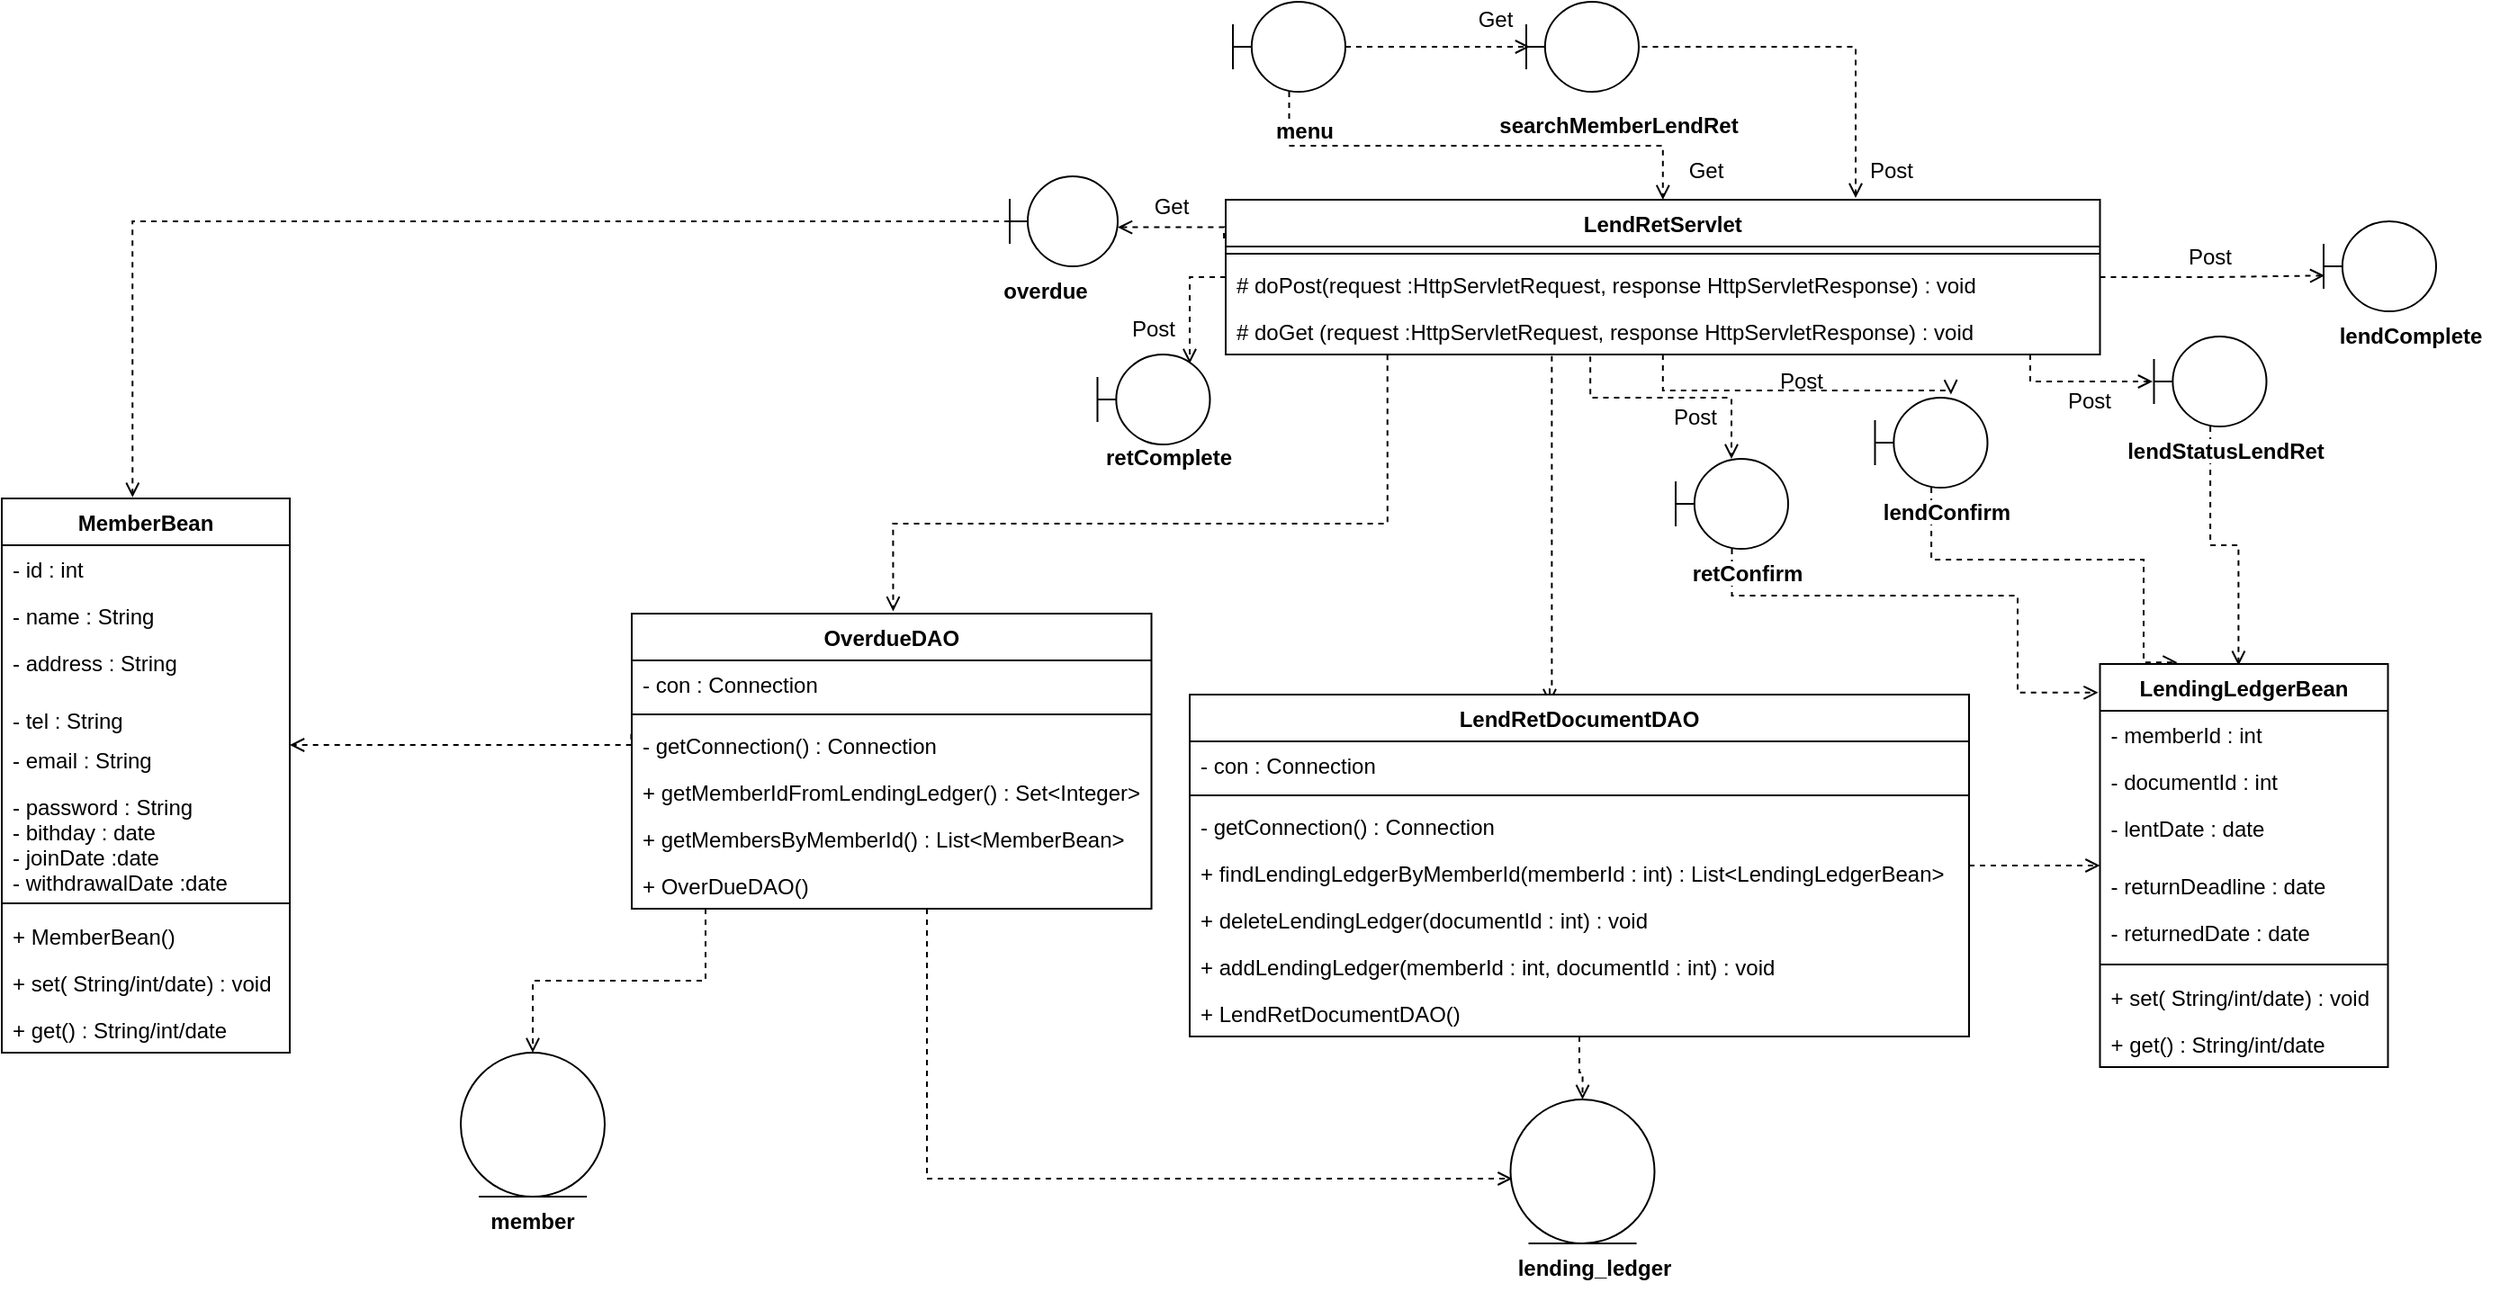 <mxfile version="14.7.8" type="device"><diagram id="jljUr47RX7gQvEUrJaqU" name="貸出返却延滞"><mxGraphModel dx="1098" dy="716" grid="1" gridSize="10" guides="1" tooltips="1" connect="1" arrows="1" fold="1" page="1" pageScale="1" pageWidth="827" pageHeight="1169" math="0" shadow="0"><root><mxCell id="0"/><mxCell id="1" parent="0"/><mxCell id="2E9_YAQOwB9Cgq9XMtcW-1" style="edgeStyle=orthogonalEdgeStyle;rounded=0;orthogonalLoop=1;jettySize=auto;html=1;dashed=1;endArrow=open;endFill=0;exitX=0.373;exitY=1.033;exitDx=0;exitDy=0;exitPerimeter=0;" edge="1" parent="1" source="2E9_YAQOwB9Cgq9XMtcW-12"><mxGeometry relative="1" as="geometry"><Array as="points"><mxPoint x="1141" y="632"/></Array><mxPoint x="1140" y="420" as="sourcePoint"/><mxPoint x="1140" y="640" as="targetPoint"/></mxGeometry></mxCell><mxCell id="2E9_YAQOwB9Cgq9XMtcW-2" style="edgeStyle=orthogonalEdgeStyle;rounded=0;orthogonalLoop=1;jettySize=auto;html=1;dashed=1;endArrow=open;endFill=0;" edge="1" parent="1" source="2E9_YAQOwB9Cgq9XMtcW-12"><mxGeometry relative="1" as="geometry"><mxPoint x="1475" y="461" as="targetPoint"/><Array as="points"><mxPoint x="1407" y="461"/><mxPoint x="1475" y="461"/></Array></mxGeometry></mxCell><mxCell id="2E9_YAQOwB9Cgq9XMtcW-3" style="edgeStyle=orthogonalEdgeStyle;rounded=0;orthogonalLoop=1;jettySize=auto;html=1;entryX=0.675;entryY=-0.036;entryDx=0;entryDy=0;entryPerimeter=0;dashed=1;endArrow=open;endFill=0;" edge="1" parent="1" source="2E9_YAQOwB9Cgq9XMtcW-9" target="2E9_YAQOwB9Cgq9XMtcW-38"><mxGeometry relative="1" as="geometry"/></mxCell><mxCell id="2E9_YAQOwB9Cgq9XMtcW-4" style="edgeStyle=orthogonalEdgeStyle;rounded=0;orthogonalLoop=1;jettySize=auto;html=1;dashed=1;endArrow=open;endFill=0;entryX=0.816;entryY=0.1;entryDx=0;entryDy=0;entryPerimeter=0;" edge="1" parent="1" source="2E9_YAQOwB9Cgq9XMtcW-9" target="2E9_YAQOwB9Cgq9XMtcW-54"><mxGeometry relative="1" as="geometry"><mxPoint x="940" y="450" as="targetPoint"/></mxGeometry></mxCell><mxCell id="2E9_YAQOwB9Cgq9XMtcW-5" style="edgeStyle=orthogonalEdgeStyle;rounded=0;orthogonalLoop=1;jettySize=auto;html=1;exitX=1;exitY=0.5;exitDx=0;exitDy=0;dashed=1;endArrow=open;endFill=0;entryX=0.009;entryY=0.603;entryDx=0;entryDy=0;entryPerimeter=0;" edge="1" parent="1" source="2E9_YAQOwB9Cgq9XMtcW-9" target="2E9_YAQOwB9Cgq9XMtcW-43"><mxGeometry relative="1" as="geometry"><mxPoint x="1519" y="391" as="targetPoint"/></mxGeometry></mxCell><mxCell id="2E9_YAQOwB9Cgq9XMtcW-6" style="edgeStyle=orthogonalEdgeStyle;rounded=0;orthogonalLoop=1;jettySize=auto;html=1;dashed=1;endArrow=open;endFill=0;exitX=0.417;exitY=1.044;exitDx=0;exitDy=0;exitPerimeter=0;" edge="1" parent="1" source="2E9_YAQOwB9Cgq9XMtcW-12" target="2E9_YAQOwB9Cgq9XMtcW-41"><mxGeometry relative="1" as="geometry"><Array as="points"><mxPoint x="1163" y="470"/><mxPoint x="1241" y="470"/></Array></mxGeometry></mxCell><mxCell id="2E9_YAQOwB9Cgq9XMtcW-7" style="edgeStyle=orthogonalEdgeStyle;rounded=0;orthogonalLoop=1;jettySize=auto;html=1;dashed=1;endArrow=open;endFill=0;exitX=-0.002;exitY=0.25;exitDx=0;exitDy=0;exitPerimeter=0;entryX=1;entryY=0.566;entryDx=0;entryDy=0;entryPerimeter=0;" edge="1" parent="1" source="2E9_YAQOwB9Cgq9XMtcW-9" target="2E9_YAQOwB9Cgq9XMtcW-57"><mxGeometry relative="1" as="geometry"><mxPoint x="890" y="375" as="targetPoint"/><Array as="points"><mxPoint x="900" y="375"/></Array></mxGeometry></mxCell><mxCell id="2E9_YAQOwB9Cgq9XMtcW-8" style="edgeStyle=orthogonalEdgeStyle;rounded=0;orthogonalLoop=1;jettySize=auto;html=1;entryX=0.503;entryY=-0.008;entryDx=0;entryDy=0;entryPerimeter=0;dashed=1;endArrow=open;endFill=0;exitX=0.185;exitY=1.005;exitDx=0;exitDy=0;exitPerimeter=0;" edge="1" parent="1" source="2E9_YAQOwB9Cgq9XMtcW-12" target="2E9_YAQOwB9Cgq9XMtcW-62"><mxGeometry relative="1" as="geometry"><Array as="points"><mxPoint x="1050" y="540"/><mxPoint x="775" y="540"/></Array></mxGeometry></mxCell><mxCell id="2E9_YAQOwB9Cgq9XMtcW-9" value="LendRetServlet" style="swimlane;fontStyle=1;align=center;verticalAlign=top;childLayout=stackLayout;horizontal=1;startSize=26;horizontalStack=0;resizeParent=1;resizeParentMax=0;resizeLast=0;collapsible=1;marginBottom=0;labelBackgroundColor=#ffffff;" vertex="1" parent="1"><mxGeometry x="960" y="360" width="485.75" height="86" as="geometry"/></mxCell><mxCell id="2E9_YAQOwB9Cgq9XMtcW-10" value="" style="line;strokeWidth=1;fillColor=none;align=left;verticalAlign=middle;spacingTop=-1;spacingLeft=3;spacingRight=3;rotatable=0;labelPosition=right;points=[];portConstraint=eastwest;" vertex="1" parent="2E9_YAQOwB9Cgq9XMtcW-9"><mxGeometry y="26" width="485.75" height="8" as="geometry"/></mxCell><mxCell id="2E9_YAQOwB9Cgq9XMtcW-11" value="# doPost(request :HttpServletRequest, response HttpServletResponse) : void" style="text;strokeColor=none;fillColor=none;align=left;verticalAlign=top;spacingLeft=4;spacingRight=4;overflow=hidden;rotatable=0;points=[[0,0.5],[1,0.5]];portConstraint=eastwest;" vertex="1" parent="2E9_YAQOwB9Cgq9XMtcW-9"><mxGeometry y="34" width="485.75" height="26" as="geometry"/></mxCell><mxCell id="2E9_YAQOwB9Cgq9XMtcW-12" value="# doGet (request :HttpServletRequest, response HttpServletResponse) : void" style="text;strokeColor=none;fillColor=none;align=left;verticalAlign=top;spacingLeft=4;spacingRight=4;overflow=hidden;rotatable=0;points=[[0,0.5],[1,0.5]];portConstraint=eastwest;" vertex="1" parent="2E9_YAQOwB9Cgq9XMtcW-9"><mxGeometry y="60" width="485.75" height="26" as="geometry"/></mxCell><mxCell id="2E9_YAQOwB9Cgq9XMtcW-13" style="edgeStyle=orthogonalEdgeStyle;rounded=0;orthogonalLoop=1;jettySize=auto;html=1;dashed=1;endArrow=open;endFill=0;exitX=1.028;exitY=0.5;exitDx=0;exitDy=0;exitPerimeter=0;" edge="1" parent="1" source="2E9_YAQOwB9Cgq9XMtcW-14"><mxGeometry relative="1" as="geometry"><mxPoint x="1310" y="359" as="targetPoint"/><Array as="points"><mxPoint x="1310" y="275"/></Array></mxGeometry></mxCell><mxCell id="2E9_YAQOwB9Cgq9XMtcW-14" value="" style="shape=umlBoundary;whiteSpace=wrap;html=1;labelBackgroundColor=#ffffff;" vertex="1" parent="1"><mxGeometry x="1127" y="250" width="62.5" height="50" as="geometry"/></mxCell><mxCell id="2E9_YAQOwB9Cgq9XMtcW-15" style="edgeStyle=orthogonalEdgeStyle;rounded=0;orthogonalLoop=1;jettySize=auto;html=1;entryX=0;entryY=0.077;entryDx=0;entryDy=0;entryPerimeter=0;dashed=1;endArrow=open;endFill=0;" edge="1" parent="1" source="2E9_YAQOwB9Cgq9XMtcW-17" target="2E9_YAQOwB9Cgq9XMtcW-49"><mxGeometry relative="1" as="geometry"/></mxCell><mxCell id="2E9_YAQOwB9Cgq9XMtcW-16" style="edgeStyle=orthogonalEdgeStyle;rounded=0;orthogonalLoop=1;jettySize=auto;html=1;dashed=1;endArrow=open;endFill=0;" edge="1" parent="1" source="2E9_YAQOwB9Cgq9XMtcW-17" target="2E9_YAQOwB9Cgq9XMtcW-25"><mxGeometry relative="1" as="geometry"/></mxCell><mxCell id="2E9_YAQOwB9Cgq9XMtcW-17" value="LendRetDocumentDAO" style="swimlane;fontStyle=1;align=center;verticalAlign=top;childLayout=stackLayout;horizontal=1;startSize=26;horizontalStack=0;resizeParent=1;resizeParentMax=0;resizeLast=0;collapsible=1;marginBottom=0;labelBackgroundColor=#ffffff;" vertex="1" parent="1"><mxGeometry x="940" y="635" width="433" height="190" as="geometry"/></mxCell><mxCell id="2E9_YAQOwB9Cgq9XMtcW-18" value="- con : Connection " style="text;strokeColor=none;fillColor=none;align=left;verticalAlign=top;spacingLeft=4;spacingRight=4;overflow=hidden;rotatable=0;points=[[0,0.5],[1,0.5]];portConstraint=eastwest;" vertex="1" parent="2E9_YAQOwB9Cgq9XMtcW-17"><mxGeometry y="26" width="433" height="26" as="geometry"/></mxCell><mxCell id="2E9_YAQOwB9Cgq9XMtcW-19" value="" style="line;strokeWidth=1;fillColor=none;align=left;verticalAlign=middle;spacingTop=-1;spacingLeft=3;spacingRight=3;rotatable=0;labelPosition=right;points=[];portConstraint=eastwest;" vertex="1" parent="2E9_YAQOwB9Cgq9XMtcW-17"><mxGeometry y="52" width="433" height="8" as="geometry"/></mxCell><mxCell id="2E9_YAQOwB9Cgq9XMtcW-20" value="- getConnection() : Connection" style="text;strokeColor=none;fillColor=none;align=left;verticalAlign=top;spacingLeft=4;spacingRight=4;overflow=hidden;rotatable=0;points=[[0,0.5],[1,0.5]];portConstraint=eastwest;" vertex="1" parent="2E9_YAQOwB9Cgq9XMtcW-17"><mxGeometry y="60" width="433" height="26" as="geometry"/></mxCell><mxCell id="2E9_YAQOwB9Cgq9XMtcW-21" value="+ findLendingLedgerByMemberId(memberId : int) : List&lt;LendingLedgerBean&gt;" style="text;strokeColor=none;fillColor=none;align=left;verticalAlign=top;spacingLeft=4;spacingRight=4;overflow=hidden;rotatable=0;points=[[0,0.5],[1,0.5]];portConstraint=eastwest;" vertex="1" parent="2E9_YAQOwB9Cgq9XMtcW-17"><mxGeometry y="86" width="433" height="26" as="geometry"/></mxCell><mxCell id="2E9_YAQOwB9Cgq9XMtcW-22" value="+ deleteLendingLedger(documentId : int) : void" style="text;strokeColor=none;fillColor=none;align=left;verticalAlign=top;spacingLeft=4;spacingRight=4;overflow=hidden;rotatable=0;points=[[0,0.5],[1,0.5]];portConstraint=eastwest;" vertex="1" parent="2E9_YAQOwB9Cgq9XMtcW-17"><mxGeometry y="112" width="433" height="26" as="geometry"/></mxCell><mxCell id="2E9_YAQOwB9Cgq9XMtcW-23" value="+ addLendingLedger(memberId : int, documentId : int) : void" style="text;strokeColor=none;fillColor=none;align=left;verticalAlign=top;spacingLeft=4;spacingRight=4;overflow=hidden;rotatable=0;points=[[0,0.5],[1,0.5]];portConstraint=eastwest;" vertex="1" parent="2E9_YAQOwB9Cgq9XMtcW-17"><mxGeometry y="138" width="433" height="26" as="geometry"/></mxCell><mxCell id="2E9_YAQOwB9Cgq9XMtcW-24" value="+ LendRetDocumentDAO()" style="text;strokeColor=none;fillColor=none;align=left;verticalAlign=top;spacingLeft=4;spacingRight=4;overflow=hidden;rotatable=0;points=[[0,0.5],[1,0.5]];portConstraint=eastwest;" vertex="1" parent="2E9_YAQOwB9Cgq9XMtcW-17"><mxGeometry y="164" width="433" height="26" as="geometry"/></mxCell><mxCell id="2E9_YAQOwB9Cgq9XMtcW-25" value="" style="ellipse;shape=umlEntity;whiteSpace=wrap;html=1;labelBackgroundColor=#ffffff;" vertex="1" parent="1"><mxGeometry x="1118.25" y="860" width="80" height="80" as="geometry"/></mxCell><mxCell id="2E9_YAQOwB9Cgq9XMtcW-26" value="searchMemberLendRet" style="text;align=center;fontStyle=1;verticalAlign=middle;spacingLeft=3;spacingRight=3;strokeColor=none;rotatable=0;points=[[0,0.5],[1,0.5]];portConstraint=eastwest;labelBackgroundColor=#ffffff;" vertex="1" parent="1"><mxGeometry x="1110" y="305" width="137" height="26" as="geometry"/></mxCell><mxCell id="2E9_YAQOwB9Cgq9XMtcW-27" style="edgeStyle=orthogonalEdgeStyle;rounded=0;orthogonalLoop=1;jettySize=auto;html=1;entryX=0.481;entryY=0.004;entryDx=0;entryDy=0;entryPerimeter=0;dashed=1;endArrow=open;endFill=0;" edge="1" parent="1" source="2E9_YAQOwB9Cgq9XMtcW-28" target="2E9_YAQOwB9Cgq9XMtcW-45"><mxGeometry relative="1" as="geometry"/></mxCell><mxCell id="2E9_YAQOwB9Cgq9XMtcW-28" value="" style="shape=umlBoundary;whiteSpace=wrap;html=1;labelBackgroundColor=#ffffff;" vertex="1" parent="1"><mxGeometry x="1475.75" y="436" width="62.5" height="50" as="geometry"/></mxCell><mxCell id="2E9_YAQOwB9Cgq9XMtcW-29" value="lendStatusLendRet" style="text;align=center;fontStyle=1;verticalAlign=middle;spacingLeft=3;spacingRight=3;strokeColor=none;rotatable=0;points=[[0,0.5],[1,0.5]];portConstraint=eastwest;labelBackgroundColor=#ffffff;" vertex="1" parent="1"><mxGeometry x="1475.75" y="486" width="80" height="26" as="geometry"/></mxCell><mxCell id="2E9_YAQOwB9Cgq9XMtcW-30" value="lending_ledger" style="text;align=center;fontStyle=1;verticalAlign=middle;spacingLeft=3;spacingRight=3;strokeColor=none;rotatable=0;points=[[0,0.5],[1,0.5]];portConstraint=eastwest;labelBackgroundColor=#ffffff;" vertex="1" parent="1"><mxGeometry x="1110" y="940" width="110" height="26" as="geometry"/></mxCell><mxCell id="2E9_YAQOwB9Cgq9XMtcW-31" value="" style="ellipse;shape=umlEntity;whiteSpace=wrap;html=1;labelBackgroundColor=#ffffff;" vertex="1" parent="1"><mxGeometry x="535" y="834" width="80" height="80" as="geometry"/></mxCell><mxCell id="2E9_YAQOwB9Cgq9XMtcW-32" value="member" style="text;align=center;fontStyle=1;verticalAlign=middle;spacingLeft=3;spacingRight=3;strokeColor=none;rotatable=0;points=[[0,0.5],[1,0.5]];portConstraint=eastwest;labelBackgroundColor=#ffffff;" vertex="1" parent="1"><mxGeometry x="520" y="914" width="110" height="26" as="geometry"/></mxCell><mxCell id="2E9_YAQOwB9Cgq9XMtcW-33" value="" style="edgeStyle=orthogonalEdgeStyle;rounded=0;orthogonalLoop=1;jettySize=auto;html=1;dashed=1;endArrow=open;endFill=0;" edge="1" parent="1" source="2E9_YAQOwB9Cgq9XMtcW-35" target="2E9_YAQOwB9Cgq9XMtcW-9"><mxGeometry relative="1" as="geometry"><mxPoint x="906" y="287" as="targetPoint"/></mxGeometry></mxCell><mxCell id="2E9_YAQOwB9Cgq9XMtcW-34" style="edgeStyle=orthogonalEdgeStyle;rounded=0;orthogonalLoop=1;jettySize=auto;html=1;entryX=0.032;entryY=0.5;entryDx=0;entryDy=0;entryPerimeter=0;dashed=1;endArrow=open;endFill=0;" edge="1" parent="1" source="2E9_YAQOwB9Cgq9XMtcW-35" target="2E9_YAQOwB9Cgq9XMtcW-14"><mxGeometry relative="1" as="geometry"/></mxCell><mxCell id="2E9_YAQOwB9Cgq9XMtcW-35" value="" style="shape=umlBoundary;whiteSpace=wrap;html=1;labelBackgroundColor=#ffffff;" vertex="1" parent="1"><mxGeometry x="964" y="250" width="62.5" height="50" as="geometry"/></mxCell><mxCell id="2E9_YAQOwB9Cgq9XMtcW-36" value="menu" style="text;align=center;fontStyle=1;verticalAlign=middle;spacingLeft=3;spacingRight=3;strokeColor=none;rotatable=0;points=[[0,0.5],[1,0.5]];portConstraint=eastwest;labelBackgroundColor=#ffffff;" vertex="1" parent="1"><mxGeometry x="964" y="308" width="80" height="26" as="geometry"/></mxCell><mxCell id="2E9_YAQOwB9Cgq9XMtcW-37" style="edgeStyle=orthogonalEdgeStyle;rounded=0;orthogonalLoop=1;jettySize=auto;html=1;entryX=0.269;entryY=-0.004;entryDx=0;entryDy=0;entryPerimeter=0;dashed=1;endArrow=open;endFill=0;" edge="1" parent="1" source="2E9_YAQOwB9Cgq9XMtcW-38" target="2E9_YAQOwB9Cgq9XMtcW-45"><mxGeometry relative="1" as="geometry"><Array as="points"><mxPoint x="1352" y="560"/><mxPoint x="1470" y="560"/></Array></mxGeometry></mxCell><mxCell id="2E9_YAQOwB9Cgq9XMtcW-38" value="" style="shape=umlBoundary;whiteSpace=wrap;html=1;labelBackgroundColor=#ffffff;" vertex="1" parent="1"><mxGeometry x="1320.75" y="470" width="62.5" height="50" as="geometry"/></mxCell><mxCell id="2E9_YAQOwB9Cgq9XMtcW-39" value="lendConfirm" style="text;align=center;fontStyle=1;verticalAlign=middle;spacingLeft=3;spacingRight=3;strokeColor=none;rotatable=0;points=[[0,0.5],[1,0.5]];portConstraint=eastwest;labelBackgroundColor=#ffffff;" vertex="1" parent="1"><mxGeometry x="1275.75" y="520" width="170" height="26" as="geometry"/></mxCell><mxCell id="2E9_YAQOwB9Cgq9XMtcW-40" style="edgeStyle=orthogonalEdgeStyle;rounded=0;orthogonalLoop=1;jettySize=auto;html=1;entryX=-0.006;entryY=0.071;entryDx=0;entryDy=0;entryPerimeter=0;dashed=1;endArrow=open;endFill=0;" edge="1" parent="1" source="2E9_YAQOwB9Cgq9XMtcW-41" target="2E9_YAQOwB9Cgq9XMtcW-45"><mxGeometry relative="1" as="geometry"><Array as="points"><mxPoint x="1241" y="580"/><mxPoint x="1400" y="580"/><mxPoint x="1400" y="634"/></Array></mxGeometry></mxCell><mxCell id="2E9_YAQOwB9Cgq9XMtcW-41" value="" style="shape=umlBoundary;whiteSpace=wrap;html=1;labelBackgroundColor=#ffffff;" vertex="1" parent="1"><mxGeometry x="1210" y="504" width="62.5" height="50" as="geometry"/></mxCell><mxCell id="2E9_YAQOwB9Cgq9XMtcW-42" value="retConfirm" style="text;align=center;fontStyle=1;verticalAlign=middle;spacingLeft=3;spacingRight=3;strokeColor=none;rotatable=0;points=[[0,0.5],[1,0.5]];portConstraint=eastwest;labelBackgroundColor=#ffffff;" vertex="1" parent="1"><mxGeometry x="1210" y="554" width="80" height="26" as="geometry"/></mxCell><mxCell id="2E9_YAQOwB9Cgq9XMtcW-43" value="" style="shape=umlBoundary;whiteSpace=wrap;html=1;labelBackgroundColor=#ffffff;" vertex="1" parent="1"><mxGeometry x="1570" y="372" width="62.5" height="50" as="geometry"/></mxCell><mxCell id="2E9_YAQOwB9Cgq9XMtcW-44" value="lendComplete" style="text;align=center;fontStyle=1;verticalAlign=middle;spacingLeft=3;spacingRight=3;strokeColor=none;rotatable=0;points=[[0,0.5],[1,0.5]];portConstraint=eastwest;labelBackgroundColor=#ffffff;" vertex="1" parent="1"><mxGeometry x="1570" y="422" width="97" height="26" as="geometry"/></mxCell><mxCell id="2E9_YAQOwB9Cgq9XMtcW-45" value="LendingLedgerBean" style="swimlane;fontStyle=1;align=center;verticalAlign=top;childLayout=stackLayout;horizontal=1;startSize=26;horizontalStack=0;resizeParent=1;resizeParentMax=0;resizeLast=0;collapsible=1;marginBottom=0;labelBackgroundColor=#ffffff;" vertex="1" parent="1"><mxGeometry x="1445.75" y="618" width="160" height="224" as="geometry"/></mxCell><mxCell id="2E9_YAQOwB9Cgq9XMtcW-46" value="- memberId : int" style="text;strokeColor=none;fillColor=none;align=left;verticalAlign=top;spacingLeft=4;spacingRight=4;overflow=hidden;rotatable=0;points=[[0,0.5],[1,0.5]];portConstraint=eastwest;" vertex="1" parent="2E9_YAQOwB9Cgq9XMtcW-45"><mxGeometry y="26" width="160" height="26" as="geometry"/></mxCell><mxCell id="2E9_YAQOwB9Cgq9XMtcW-47" value="- documentId : int" style="text;strokeColor=none;fillColor=none;align=left;verticalAlign=top;spacingLeft=4;spacingRight=4;overflow=hidden;rotatable=0;points=[[0,0.5],[1,0.5]];portConstraint=eastwest;" vertex="1" parent="2E9_YAQOwB9Cgq9XMtcW-45"><mxGeometry y="52" width="160" height="26" as="geometry"/></mxCell><mxCell id="2E9_YAQOwB9Cgq9XMtcW-48" value="- lentDate : date" style="text;strokeColor=none;fillColor=none;align=left;verticalAlign=top;spacingLeft=4;spacingRight=4;overflow=hidden;rotatable=0;points=[[0,0.5],[1,0.5]];portConstraint=eastwest;" vertex="1" parent="2E9_YAQOwB9Cgq9XMtcW-45"><mxGeometry y="78" width="160" height="32" as="geometry"/></mxCell><mxCell id="2E9_YAQOwB9Cgq9XMtcW-49" value="- returnDeadline : date" style="text;strokeColor=none;fillColor=none;align=left;verticalAlign=top;spacingLeft=4;spacingRight=4;overflow=hidden;rotatable=0;points=[[0,0.5],[1,0.5]];portConstraint=eastwest;" vertex="1" parent="2E9_YAQOwB9Cgq9XMtcW-45"><mxGeometry y="110" width="160" height="26" as="geometry"/></mxCell><mxCell id="2E9_YAQOwB9Cgq9XMtcW-50" value="- returnedDate : date" style="text;strokeColor=none;fillColor=none;align=left;verticalAlign=top;spacingLeft=4;spacingRight=4;overflow=hidden;rotatable=0;points=[[0,0.5],[1,0.5]];portConstraint=eastwest;" vertex="1" parent="2E9_YAQOwB9Cgq9XMtcW-45"><mxGeometry y="136" width="160" height="26" as="geometry"/></mxCell><mxCell id="2E9_YAQOwB9Cgq9XMtcW-51" value="" style="line;strokeWidth=1;fillColor=none;align=left;verticalAlign=middle;spacingTop=-1;spacingLeft=3;spacingRight=3;rotatable=0;labelPosition=right;points=[];portConstraint=eastwest;" vertex="1" parent="2E9_YAQOwB9Cgq9XMtcW-45"><mxGeometry y="162" width="160" height="10" as="geometry"/></mxCell><mxCell id="2E9_YAQOwB9Cgq9XMtcW-52" value="+ set( String/int/date) : void" style="text;strokeColor=none;fillColor=none;align=left;verticalAlign=top;spacingLeft=4;spacingRight=4;overflow=hidden;rotatable=0;points=[[0,0.5],[1,0.5]];portConstraint=eastwest;" vertex="1" parent="2E9_YAQOwB9Cgq9XMtcW-45"><mxGeometry y="172" width="160" height="26" as="geometry"/></mxCell><mxCell id="2E9_YAQOwB9Cgq9XMtcW-53" value="+ get() : String/int/date" style="text;strokeColor=none;fillColor=none;align=left;verticalAlign=top;spacingLeft=4;spacingRight=4;overflow=hidden;rotatable=0;points=[[0,0.5],[1,0.5]];portConstraint=eastwest;" vertex="1" parent="2E9_YAQOwB9Cgq9XMtcW-45"><mxGeometry y="198" width="160" height="26" as="geometry"/></mxCell><mxCell id="2E9_YAQOwB9Cgq9XMtcW-54" value="" style="shape=umlBoundary;whiteSpace=wrap;html=1;labelBackgroundColor=#ffffff;" vertex="1" parent="1"><mxGeometry x="888.75" y="446" width="62.5" height="50" as="geometry"/></mxCell><mxCell id="2E9_YAQOwB9Cgq9XMtcW-55" value="retComplete" style="text;align=center;fontStyle=1;verticalAlign=middle;spacingLeft=3;spacingRight=3;strokeColor=none;rotatable=0;points=[[0,0.5],[1,0.5]];portConstraint=eastwest;labelBackgroundColor=#ffffff;" vertex="1" parent="1"><mxGeometry x="880" y="493" width="97" height="19" as="geometry"/></mxCell><mxCell id="2E9_YAQOwB9Cgq9XMtcW-56" style="edgeStyle=orthogonalEdgeStyle;rounded=0;orthogonalLoop=1;jettySize=auto;html=1;dashed=1;endArrow=open;endFill=0;entryX=0.454;entryY=-0.002;entryDx=0;entryDy=0;entryPerimeter=0;" edge="1" parent="1" source="2E9_YAQOwB9Cgq9XMtcW-57" target="2E9_YAQOwB9Cgq9XMtcW-69"><mxGeometry relative="1" as="geometry"><mxPoint x="455.0" y="540" as="targetPoint"/></mxGeometry></mxCell><mxCell id="2E9_YAQOwB9Cgq9XMtcW-57" value="" style="shape=umlBoundary;whiteSpace=wrap;html=1;labelBackgroundColor=#ffffff;" vertex="1" parent="1"><mxGeometry x="840" y="347" width="60" height="50" as="geometry"/></mxCell><mxCell id="2E9_YAQOwB9Cgq9XMtcW-58" value="overdue" style="text;align=center;fontStyle=1;verticalAlign=middle;spacingLeft=3;spacingRight=3;strokeColor=none;rotatable=0;points=[[0,0.5],[1,0.5]];portConstraint=eastwest;labelBackgroundColor=#ffffff;" vertex="1" parent="1"><mxGeometry x="820" y="397" width="80" height="26" as="geometry"/></mxCell><mxCell id="2E9_YAQOwB9Cgq9XMtcW-59" style="edgeStyle=orthogonalEdgeStyle;rounded=0;orthogonalLoop=1;jettySize=auto;html=1;entryX=0.013;entryY=0.55;entryDx=0;entryDy=0;entryPerimeter=0;dashed=1;endArrow=open;endFill=0;" edge="1" parent="1" source="2E9_YAQOwB9Cgq9XMtcW-62" target="2E9_YAQOwB9Cgq9XMtcW-25"><mxGeometry relative="1" as="geometry"><Array as="points"><mxPoint x="794" y="904"/></Array></mxGeometry></mxCell><mxCell id="2E9_YAQOwB9Cgq9XMtcW-60" style="edgeStyle=orthogonalEdgeStyle;rounded=0;orthogonalLoop=1;jettySize=auto;html=1;dashed=1;endArrow=open;endFill=0;exitX=-0.001;exitY=0.264;exitDx=0;exitDy=0;exitPerimeter=0;" edge="1" parent="1" source="2E9_YAQOwB9Cgq9XMtcW-65" target="2E9_YAQOwB9Cgq9XMtcW-74"><mxGeometry relative="1" as="geometry"><mxPoint x="535.64" y="662.606" as="targetPoint"/><Array as="points"><mxPoint x="630" y="663"/></Array></mxGeometry></mxCell><mxCell id="2E9_YAQOwB9Cgq9XMtcW-61" style="edgeStyle=orthogonalEdgeStyle;rounded=0;orthogonalLoop=1;jettySize=auto;html=1;dashed=1;endArrow=open;endFill=0;exitX=0.142;exitY=1;exitDx=0;exitDy=0;exitPerimeter=0;" edge="1" parent="1" source="2E9_YAQOwB9Cgq9XMtcW-68" target="2E9_YAQOwB9Cgq9XMtcW-31"><mxGeometry relative="1" as="geometry"/></mxCell><mxCell id="2E9_YAQOwB9Cgq9XMtcW-62" value="OverdueDAO" style="swimlane;fontStyle=1;align=center;verticalAlign=top;childLayout=stackLayout;horizontal=1;startSize=26;horizontalStack=0;resizeParent=1;resizeParentMax=0;resizeLast=0;collapsible=1;marginBottom=0;labelBackgroundColor=#ffffff;" vertex="1" parent="1"><mxGeometry x="630" y="590" width="288.75" height="164" as="geometry"/></mxCell><mxCell id="2E9_YAQOwB9Cgq9XMtcW-63" value="- con : Connection " style="text;strokeColor=none;fillColor=none;align=left;verticalAlign=top;spacingLeft=4;spacingRight=4;overflow=hidden;rotatable=0;points=[[0,0.5],[1,0.5]];portConstraint=eastwest;" vertex="1" parent="2E9_YAQOwB9Cgq9XMtcW-62"><mxGeometry y="26" width="288.75" height="26" as="geometry"/></mxCell><mxCell id="2E9_YAQOwB9Cgq9XMtcW-64" value="" style="line;strokeWidth=1;fillColor=none;align=left;verticalAlign=middle;spacingTop=-1;spacingLeft=3;spacingRight=3;rotatable=0;labelPosition=right;points=[];portConstraint=eastwest;" vertex="1" parent="2E9_YAQOwB9Cgq9XMtcW-62"><mxGeometry y="52" width="288.75" height="8" as="geometry"/></mxCell><mxCell id="2E9_YAQOwB9Cgq9XMtcW-65" value="- getConnection() : Connection" style="text;strokeColor=none;fillColor=none;align=left;verticalAlign=top;spacingLeft=4;spacingRight=4;overflow=hidden;rotatable=0;points=[[0,0.5],[1,0.5]];portConstraint=eastwest;" vertex="1" parent="2E9_YAQOwB9Cgq9XMtcW-62"><mxGeometry y="60" width="288.75" height="26" as="geometry"/></mxCell><mxCell id="2E9_YAQOwB9Cgq9XMtcW-66" value="+ getMemberIdFromLendingLedger() : Set&lt;Integer&gt;" style="text;strokeColor=none;fillColor=none;align=left;verticalAlign=top;spacingLeft=4;spacingRight=4;overflow=hidden;rotatable=0;points=[[0,0.5],[1,0.5]];portConstraint=eastwest;" vertex="1" parent="2E9_YAQOwB9Cgq9XMtcW-62"><mxGeometry y="86" width="288.75" height="26" as="geometry"/></mxCell><mxCell id="2E9_YAQOwB9Cgq9XMtcW-67" value="+ getMembersByMemberId() : List&lt;MemberBean&gt;" style="text;strokeColor=none;fillColor=none;align=left;verticalAlign=top;spacingLeft=4;spacingRight=4;overflow=hidden;rotatable=0;points=[[0,0.5],[1,0.5]];portConstraint=eastwest;" vertex="1" parent="2E9_YAQOwB9Cgq9XMtcW-62"><mxGeometry y="112" width="288.75" height="26" as="geometry"/></mxCell><mxCell id="2E9_YAQOwB9Cgq9XMtcW-68" value="+ OverDueDAO()" style="text;strokeColor=none;fillColor=none;align=left;verticalAlign=top;spacingLeft=4;spacingRight=4;overflow=hidden;rotatable=0;points=[[0,0.5],[1,0.5]];portConstraint=eastwest;" vertex="1" parent="2E9_YAQOwB9Cgq9XMtcW-62"><mxGeometry y="138" width="288.75" height="26" as="geometry"/></mxCell><mxCell id="2E9_YAQOwB9Cgq9XMtcW-69" value="MemberBean" style="swimlane;fontStyle=1;align=center;verticalAlign=top;childLayout=stackLayout;horizontal=1;startSize=26;horizontalStack=0;resizeParent=1;resizeParentMax=0;resizeLast=0;collapsible=1;marginBottom=0;labelBackgroundColor=#ffffff;" vertex="1" parent="1"><mxGeometry x="280" y="526" width="160" height="308" as="geometry"/></mxCell><mxCell id="2E9_YAQOwB9Cgq9XMtcW-70" value="- id : int" style="text;strokeColor=none;fillColor=none;align=left;verticalAlign=top;spacingLeft=4;spacingRight=4;overflow=hidden;rotatable=0;points=[[0,0.5],[1,0.5]];portConstraint=eastwest;" vertex="1" parent="2E9_YAQOwB9Cgq9XMtcW-69"><mxGeometry y="26" width="160" height="26" as="geometry"/></mxCell><mxCell id="2E9_YAQOwB9Cgq9XMtcW-71" value="- name : String" style="text;strokeColor=none;fillColor=none;align=left;verticalAlign=top;spacingLeft=4;spacingRight=4;overflow=hidden;rotatable=0;points=[[0,0.5],[1,0.5]];portConstraint=eastwest;" vertex="1" parent="2E9_YAQOwB9Cgq9XMtcW-69"><mxGeometry y="52" width="160" height="26" as="geometry"/></mxCell><mxCell id="2E9_YAQOwB9Cgq9XMtcW-72" value="- address : String" style="text;strokeColor=none;fillColor=none;align=left;verticalAlign=top;spacingLeft=4;spacingRight=4;overflow=hidden;rotatable=0;points=[[0,0.5],[1,0.5]];portConstraint=eastwest;" vertex="1" parent="2E9_YAQOwB9Cgq9XMtcW-69"><mxGeometry y="78" width="160" height="32" as="geometry"/></mxCell><mxCell id="2E9_YAQOwB9Cgq9XMtcW-73" value="- tel : String" style="text;strokeColor=none;fillColor=none;align=left;verticalAlign=top;spacingLeft=4;spacingRight=4;overflow=hidden;rotatable=0;points=[[0,0.5],[1,0.5]];portConstraint=eastwest;" vertex="1" parent="2E9_YAQOwB9Cgq9XMtcW-69"><mxGeometry y="110" width="160" height="22" as="geometry"/></mxCell><mxCell id="2E9_YAQOwB9Cgq9XMtcW-74" value="- email : String" style="text;strokeColor=none;fillColor=none;align=left;verticalAlign=top;spacingLeft=4;spacingRight=4;overflow=hidden;rotatable=0;points=[[0,0.5],[1,0.5]];portConstraint=eastwest;" vertex="1" parent="2E9_YAQOwB9Cgq9XMtcW-69"><mxGeometry y="132" width="160" height="26" as="geometry"/></mxCell><mxCell id="2E9_YAQOwB9Cgq9XMtcW-75" value="- password : String&#10;- bithday : date&#10;- joinDate :date&#10;- withdrawalDate :date" style="text;strokeColor=none;fillColor=none;align=left;verticalAlign=top;spacingLeft=4;spacingRight=4;overflow=hidden;rotatable=0;points=[[0,0.5],[1,0.5]];portConstraint=eastwest;" vertex="1" parent="2E9_YAQOwB9Cgq9XMtcW-69"><mxGeometry y="158" width="160" height="62" as="geometry"/></mxCell><mxCell id="2E9_YAQOwB9Cgq9XMtcW-76" value="" style="line;strokeWidth=1;fillColor=none;align=left;verticalAlign=middle;spacingTop=-1;spacingLeft=3;spacingRight=3;rotatable=0;labelPosition=right;points=[];portConstraint=eastwest;" vertex="1" parent="2E9_YAQOwB9Cgq9XMtcW-69"><mxGeometry y="220" width="160" height="10" as="geometry"/></mxCell><mxCell id="2E9_YAQOwB9Cgq9XMtcW-77" value="+ MemberBean()" style="text;strokeColor=none;fillColor=none;align=left;verticalAlign=top;spacingLeft=4;spacingRight=4;overflow=hidden;rotatable=0;points=[[0,0.5],[1,0.5]];portConstraint=eastwest;" vertex="1" parent="2E9_YAQOwB9Cgq9XMtcW-69"><mxGeometry y="230" width="160" height="26" as="geometry"/></mxCell><mxCell id="2E9_YAQOwB9Cgq9XMtcW-78" value="+ set( String/int/date) : void" style="text;strokeColor=none;fillColor=none;align=left;verticalAlign=top;spacingLeft=4;spacingRight=4;overflow=hidden;rotatable=0;points=[[0,0.5],[1,0.5]];portConstraint=eastwest;" vertex="1" parent="2E9_YAQOwB9Cgq9XMtcW-69"><mxGeometry y="256" width="160" height="26" as="geometry"/></mxCell><mxCell id="2E9_YAQOwB9Cgq9XMtcW-79" value="+ get() : String/int/date" style="text;strokeColor=none;fillColor=none;align=left;verticalAlign=top;spacingLeft=4;spacingRight=4;overflow=hidden;rotatable=0;points=[[0,0.5],[1,0.5]];portConstraint=eastwest;" vertex="1" parent="2E9_YAQOwB9Cgq9XMtcW-69"><mxGeometry y="282" width="160" height="26" as="geometry"/></mxCell><mxCell id="2E9_YAQOwB9Cgq9XMtcW-80" value="Post" style="text;html=1;strokeColor=none;fillColor=none;align=center;verticalAlign=middle;whiteSpace=wrap;rounded=0;" vertex="1" parent="1"><mxGeometry x="1310" y="334" width="40" height="20" as="geometry"/></mxCell><mxCell id="2E9_YAQOwB9Cgq9XMtcW-81" value="Get" style="text;html=1;strokeColor=none;fillColor=none;align=center;verticalAlign=middle;whiteSpace=wrap;rounded=0;" vertex="1" parent="1"><mxGeometry x="1207" y="334" width="40" height="20" as="geometry"/></mxCell><mxCell id="2E9_YAQOwB9Cgq9XMtcW-82" value="Get" style="text;html=1;strokeColor=none;fillColor=none;align=center;verticalAlign=middle;whiteSpace=wrap;rounded=0;" vertex="1" parent="1"><mxGeometry x="1090" y="250" width="40" height="20" as="geometry"/></mxCell><mxCell id="2E9_YAQOwB9Cgq9XMtcW-83" value="Post" style="text;html=1;strokeColor=none;fillColor=none;align=center;verticalAlign=middle;whiteSpace=wrap;rounded=0;" vertex="1" parent="1"><mxGeometry x="1420" y="462" width="40" height="20" as="geometry"/></mxCell><mxCell id="2E9_YAQOwB9Cgq9XMtcW-88" value="Get" style="text;html=1;strokeColor=none;fillColor=none;align=center;verticalAlign=middle;whiteSpace=wrap;rounded=0;" vertex="1" parent="1"><mxGeometry x="909.5" y="354" width="40" height="20" as="geometry"/></mxCell><mxCell id="2E9_YAQOwB9Cgq9XMtcW-89" value="Post" style="text;html=1;strokeColor=none;fillColor=none;align=center;verticalAlign=middle;whiteSpace=wrap;rounded=0;" vertex="1" parent="1"><mxGeometry x="1260" y="451" width="40" height="20" as="geometry"/></mxCell><mxCell id="2E9_YAQOwB9Cgq9XMtcW-90" value="Post" style="text;html=1;strokeColor=none;fillColor=none;align=center;verticalAlign=middle;whiteSpace=wrap;rounded=0;" vertex="1" parent="1"><mxGeometry x="900" y="422" width="40" height="20" as="geometry"/></mxCell><mxCell id="2E9_YAQOwB9Cgq9XMtcW-92" value="Post" style="text;html=1;strokeColor=none;fillColor=none;align=center;verticalAlign=middle;whiteSpace=wrap;rounded=0;" vertex="1" parent="1"><mxGeometry x="1201" y="471" width="40" height="20" as="geometry"/></mxCell><mxCell id="2E9_YAQOwB9Cgq9XMtcW-93" value="Post" style="text;html=1;strokeColor=none;fillColor=none;align=center;verticalAlign=middle;whiteSpace=wrap;rounded=0;" vertex="1" parent="1"><mxGeometry x="1487" y="382" width="40" height="20" as="geometry"/></mxCell></root></mxGraphModel></diagram></mxfile>